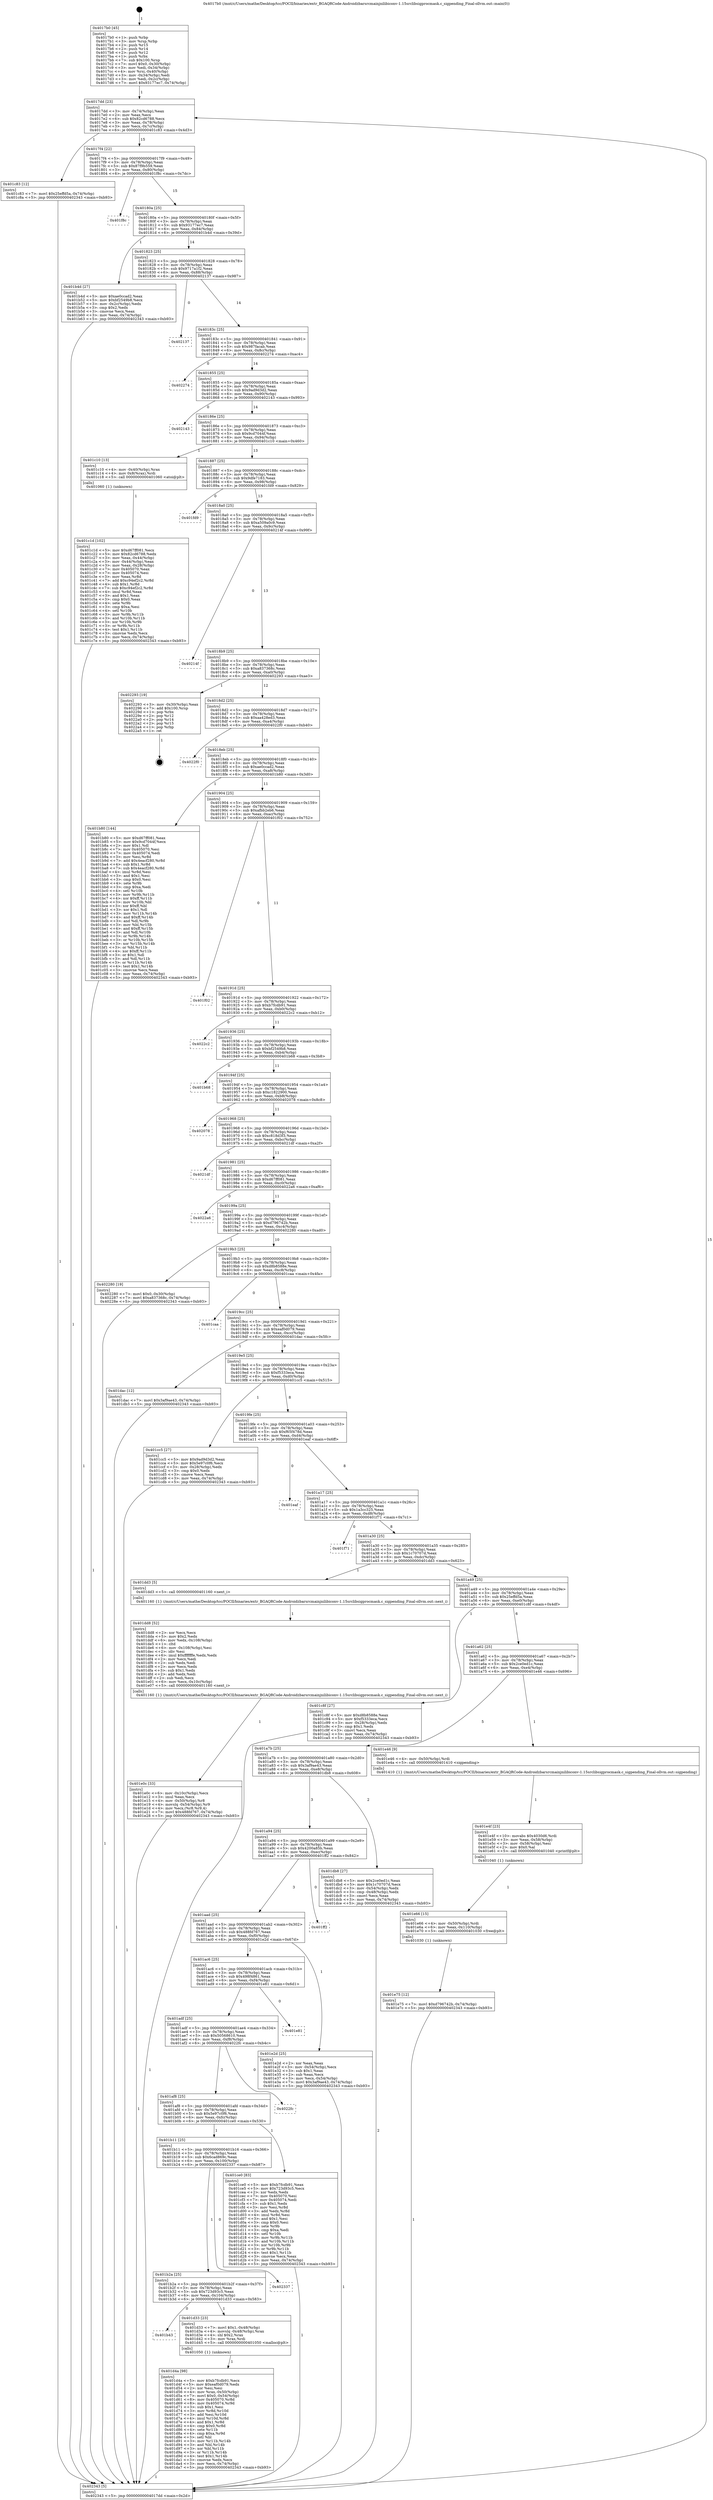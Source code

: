 digraph "0x4017b0" {
  label = "0x4017b0 (/mnt/c/Users/mathe/Desktop/tcc/POCII/binaries/extr_BGAQRCode-Androidzbarsrcmainjnilibiconv-1.15srclibsigprocmask.c_sigpending_Final-ollvm.out::main(0))"
  labelloc = "t"
  node[shape=record]

  Entry [label="",width=0.3,height=0.3,shape=circle,fillcolor=black,style=filled]
  "0x4017dd" [label="{
     0x4017dd [23]\l
     | [instrs]\l
     &nbsp;&nbsp;0x4017dd \<+3\>: mov -0x74(%rbp),%eax\l
     &nbsp;&nbsp;0x4017e0 \<+2\>: mov %eax,%ecx\l
     &nbsp;&nbsp;0x4017e2 \<+6\>: sub $0x82cd6788,%ecx\l
     &nbsp;&nbsp;0x4017e8 \<+3\>: mov %eax,-0x78(%rbp)\l
     &nbsp;&nbsp;0x4017eb \<+3\>: mov %ecx,-0x7c(%rbp)\l
     &nbsp;&nbsp;0x4017ee \<+6\>: je 0000000000401c83 \<main+0x4d3\>\l
  }"]
  "0x401c83" [label="{
     0x401c83 [12]\l
     | [instrs]\l
     &nbsp;&nbsp;0x401c83 \<+7\>: movl $0x25effd5a,-0x74(%rbp)\l
     &nbsp;&nbsp;0x401c8a \<+5\>: jmp 0000000000402343 \<main+0xb93\>\l
  }"]
  "0x4017f4" [label="{
     0x4017f4 [22]\l
     | [instrs]\l
     &nbsp;&nbsp;0x4017f4 \<+5\>: jmp 00000000004017f9 \<main+0x49\>\l
     &nbsp;&nbsp;0x4017f9 \<+3\>: mov -0x78(%rbp),%eax\l
     &nbsp;&nbsp;0x4017fc \<+5\>: sub $0x87f9b559,%eax\l
     &nbsp;&nbsp;0x401801 \<+3\>: mov %eax,-0x80(%rbp)\l
     &nbsp;&nbsp;0x401804 \<+6\>: je 0000000000401f8c \<main+0x7dc\>\l
  }"]
  Exit [label="",width=0.3,height=0.3,shape=circle,fillcolor=black,style=filled,peripheries=2]
  "0x401f8c" [label="{
     0x401f8c\l
  }", style=dashed]
  "0x40180a" [label="{
     0x40180a [25]\l
     | [instrs]\l
     &nbsp;&nbsp;0x40180a \<+5\>: jmp 000000000040180f \<main+0x5f\>\l
     &nbsp;&nbsp;0x40180f \<+3\>: mov -0x78(%rbp),%eax\l
     &nbsp;&nbsp;0x401812 \<+5\>: sub $0x93177ec7,%eax\l
     &nbsp;&nbsp;0x401817 \<+6\>: mov %eax,-0x84(%rbp)\l
     &nbsp;&nbsp;0x40181d \<+6\>: je 0000000000401b4d \<main+0x39d\>\l
  }"]
  "0x401e75" [label="{
     0x401e75 [12]\l
     | [instrs]\l
     &nbsp;&nbsp;0x401e75 \<+7\>: movl $0xd796742b,-0x74(%rbp)\l
     &nbsp;&nbsp;0x401e7c \<+5\>: jmp 0000000000402343 \<main+0xb93\>\l
  }"]
  "0x401b4d" [label="{
     0x401b4d [27]\l
     | [instrs]\l
     &nbsp;&nbsp;0x401b4d \<+5\>: mov $0xae0ccad2,%eax\l
     &nbsp;&nbsp;0x401b52 \<+5\>: mov $0xbf2549b8,%ecx\l
     &nbsp;&nbsp;0x401b57 \<+3\>: mov -0x2c(%rbp),%edx\l
     &nbsp;&nbsp;0x401b5a \<+3\>: cmp $0x2,%edx\l
     &nbsp;&nbsp;0x401b5d \<+3\>: cmovne %ecx,%eax\l
     &nbsp;&nbsp;0x401b60 \<+3\>: mov %eax,-0x74(%rbp)\l
     &nbsp;&nbsp;0x401b63 \<+5\>: jmp 0000000000402343 \<main+0xb93\>\l
  }"]
  "0x401823" [label="{
     0x401823 [25]\l
     | [instrs]\l
     &nbsp;&nbsp;0x401823 \<+5\>: jmp 0000000000401828 \<main+0x78\>\l
     &nbsp;&nbsp;0x401828 \<+3\>: mov -0x78(%rbp),%eax\l
     &nbsp;&nbsp;0x40182b \<+5\>: sub $0x9717a1f2,%eax\l
     &nbsp;&nbsp;0x401830 \<+6\>: mov %eax,-0x88(%rbp)\l
     &nbsp;&nbsp;0x401836 \<+6\>: je 0000000000402137 \<main+0x987\>\l
  }"]
  "0x402343" [label="{
     0x402343 [5]\l
     | [instrs]\l
     &nbsp;&nbsp;0x402343 \<+5\>: jmp 00000000004017dd \<main+0x2d\>\l
  }"]
  "0x4017b0" [label="{
     0x4017b0 [45]\l
     | [instrs]\l
     &nbsp;&nbsp;0x4017b0 \<+1\>: push %rbp\l
     &nbsp;&nbsp;0x4017b1 \<+3\>: mov %rsp,%rbp\l
     &nbsp;&nbsp;0x4017b4 \<+2\>: push %r15\l
     &nbsp;&nbsp;0x4017b6 \<+2\>: push %r14\l
     &nbsp;&nbsp;0x4017b8 \<+2\>: push %r12\l
     &nbsp;&nbsp;0x4017ba \<+1\>: push %rbx\l
     &nbsp;&nbsp;0x4017bb \<+7\>: sub $0x100,%rsp\l
     &nbsp;&nbsp;0x4017c2 \<+7\>: movl $0x0,-0x30(%rbp)\l
     &nbsp;&nbsp;0x4017c9 \<+3\>: mov %edi,-0x34(%rbp)\l
     &nbsp;&nbsp;0x4017cc \<+4\>: mov %rsi,-0x40(%rbp)\l
     &nbsp;&nbsp;0x4017d0 \<+3\>: mov -0x34(%rbp),%edi\l
     &nbsp;&nbsp;0x4017d3 \<+3\>: mov %edi,-0x2c(%rbp)\l
     &nbsp;&nbsp;0x4017d6 \<+7\>: movl $0x93177ec7,-0x74(%rbp)\l
  }"]
  "0x401e66" [label="{
     0x401e66 [15]\l
     | [instrs]\l
     &nbsp;&nbsp;0x401e66 \<+4\>: mov -0x50(%rbp),%rdi\l
     &nbsp;&nbsp;0x401e6a \<+6\>: mov %eax,-0x110(%rbp)\l
     &nbsp;&nbsp;0x401e70 \<+5\>: call 0000000000401030 \<free@plt\>\l
     | [calls]\l
     &nbsp;&nbsp;0x401030 \{1\} (unknown)\l
  }"]
  "0x402137" [label="{
     0x402137\l
  }", style=dashed]
  "0x40183c" [label="{
     0x40183c [25]\l
     | [instrs]\l
     &nbsp;&nbsp;0x40183c \<+5\>: jmp 0000000000401841 \<main+0x91\>\l
     &nbsp;&nbsp;0x401841 \<+3\>: mov -0x78(%rbp),%eax\l
     &nbsp;&nbsp;0x401844 \<+5\>: sub $0x987facab,%eax\l
     &nbsp;&nbsp;0x401849 \<+6\>: mov %eax,-0x8c(%rbp)\l
     &nbsp;&nbsp;0x40184f \<+6\>: je 0000000000402274 \<main+0xac4\>\l
  }"]
  "0x401e4f" [label="{
     0x401e4f [23]\l
     | [instrs]\l
     &nbsp;&nbsp;0x401e4f \<+10\>: movabs $0x4030d6,%rdi\l
     &nbsp;&nbsp;0x401e59 \<+3\>: mov %eax,-0x58(%rbp)\l
     &nbsp;&nbsp;0x401e5c \<+3\>: mov -0x58(%rbp),%esi\l
     &nbsp;&nbsp;0x401e5f \<+2\>: mov $0x0,%al\l
     &nbsp;&nbsp;0x401e61 \<+5\>: call 0000000000401040 \<printf@plt\>\l
     | [calls]\l
     &nbsp;&nbsp;0x401040 \{1\} (unknown)\l
  }"]
  "0x402274" [label="{
     0x402274\l
  }", style=dashed]
  "0x401855" [label="{
     0x401855 [25]\l
     | [instrs]\l
     &nbsp;&nbsp;0x401855 \<+5\>: jmp 000000000040185a \<main+0xaa\>\l
     &nbsp;&nbsp;0x40185a \<+3\>: mov -0x78(%rbp),%eax\l
     &nbsp;&nbsp;0x40185d \<+5\>: sub $0x9ad9d3d2,%eax\l
     &nbsp;&nbsp;0x401862 \<+6\>: mov %eax,-0x90(%rbp)\l
     &nbsp;&nbsp;0x401868 \<+6\>: je 0000000000402143 \<main+0x993\>\l
  }"]
  "0x401e0c" [label="{
     0x401e0c [33]\l
     | [instrs]\l
     &nbsp;&nbsp;0x401e0c \<+6\>: mov -0x10c(%rbp),%ecx\l
     &nbsp;&nbsp;0x401e12 \<+3\>: imul %eax,%ecx\l
     &nbsp;&nbsp;0x401e15 \<+4\>: mov -0x50(%rbp),%r8\l
     &nbsp;&nbsp;0x401e19 \<+4\>: movslq -0x54(%rbp),%r9\l
     &nbsp;&nbsp;0x401e1d \<+4\>: mov %ecx,(%r8,%r9,4)\l
     &nbsp;&nbsp;0x401e21 \<+7\>: movl $0x488fd767,-0x74(%rbp)\l
     &nbsp;&nbsp;0x401e28 \<+5\>: jmp 0000000000402343 \<main+0xb93\>\l
  }"]
  "0x402143" [label="{
     0x402143\l
  }", style=dashed]
  "0x40186e" [label="{
     0x40186e [25]\l
     | [instrs]\l
     &nbsp;&nbsp;0x40186e \<+5\>: jmp 0000000000401873 \<main+0xc3\>\l
     &nbsp;&nbsp;0x401873 \<+3\>: mov -0x78(%rbp),%eax\l
     &nbsp;&nbsp;0x401876 \<+5\>: sub $0x9cd7044f,%eax\l
     &nbsp;&nbsp;0x40187b \<+6\>: mov %eax,-0x94(%rbp)\l
     &nbsp;&nbsp;0x401881 \<+6\>: je 0000000000401c10 \<main+0x460\>\l
  }"]
  "0x401dd8" [label="{
     0x401dd8 [52]\l
     | [instrs]\l
     &nbsp;&nbsp;0x401dd8 \<+2\>: xor %ecx,%ecx\l
     &nbsp;&nbsp;0x401dda \<+5\>: mov $0x2,%edx\l
     &nbsp;&nbsp;0x401ddf \<+6\>: mov %edx,-0x108(%rbp)\l
     &nbsp;&nbsp;0x401de5 \<+1\>: cltd\l
     &nbsp;&nbsp;0x401de6 \<+6\>: mov -0x108(%rbp),%esi\l
     &nbsp;&nbsp;0x401dec \<+2\>: idiv %esi\l
     &nbsp;&nbsp;0x401dee \<+6\>: imul $0xfffffffe,%edx,%edx\l
     &nbsp;&nbsp;0x401df4 \<+2\>: mov %ecx,%edi\l
     &nbsp;&nbsp;0x401df6 \<+2\>: sub %edx,%edi\l
     &nbsp;&nbsp;0x401df8 \<+2\>: mov %ecx,%edx\l
     &nbsp;&nbsp;0x401dfa \<+3\>: sub $0x1,%edx\l
     &nbsp;&nbsp;0x401dfd \<+2\>: add %edx,%edi\l
     &nbsp;&nbsp;0x401dff \<+2\>: sub %edi,%ecx\l
     &nbsp;&nbsp;0x401e01 \<+6\>: mov %ecx,-0x10c(%rbp)\l
     &nbsp;&nbsp;0x401e07 \<+5\>: call 0000000000401160 \<next_i\>\l
     | [calls]\l
     &nbsp;&nbsp;0x401160 \{1\} (/mnt/c/Users/mathe/Desktop/tcc/POCII/binaries/extr_BGAQRCode-Androidzbarsrcmainjnilibiconv-1.15srclibsigprocmask.c_sigpending_Final-ollvm.out::next_i)\l
  }"]
  "0x401c10" [label="{
     0x401c10 [13]\l
     | [instrs]\l
     &nbsp;&nbsp;0x401c10 \<+4\>: mov -0x40(%rbp),%rax\l
     &nbsp;&nbsp;0x401c14 \<+4\>: mov 0x8(%rax),%rdi\l
     &nbsp;&nbsp;0x401c18 \<+5\>: call 0000000000401060 \<atoi@plt\>\l
     | [calls]\l
     &nbsp;&nbsp;0x401060 \{1\} (unknown)\l
  }"]
  "0x401887" [label="{
     0x401887 [25]\l
     | [instrs]\l
     &nbsp;&nbsp;0x401887 \<+5\>: jmp 000000000040188c \<main+0xdc\>\l
     &nbsp;&nbsp;0x40188c \<+3\>: mov -0x78(%rbp),%eax\l
     &nbsp;&nbsp;0x40188f \<+5\>: sub $0x9dfe7183,%eax\l
     &nbsp;&nbsp;0x401894 \<+6\>: mov %eax,-0x98(%rbp)\l
     &nbsp;&nbsp;0x40189a \<+6\>: je 0000000000401fd9 \<main+0x829\>\l
  }"]
  "0x401d4a" [label="{
     0x401d4a [98]\l
     | [instrs]\l
     &nbsp;&nbsp;0x401d4a \<+5\>: mov $0xb7fcdb91,%ecx\l
     &nbsp;&nbsp;0x401d4f \<+5\>: mov $0xeaf0d079,%edx\l
     &nbsp;&nbsp;0x401d54 \<+2\>: xor %esi,%esi\l
     &nbsp;&nbsp;0x401d56 \<+4\>: mov %rax,-0x50(%rbp)\l
     &nbsp;&nbsp;0x401d5a \<+7\>: movl $0x0,-0x54(%rbp)\l
     &nbsp;&nbsp;0x401d61 \<+8\>: mov 0x405070,%r8d\l
     &nbsp;&nbsp;0x401d69 \<+8\>: mov 0x405074,%r9d\l
     &nbsp;&nbsp;0x401d71 \<+3\>: sub $0x1,%esi\l
     &nbsp;&nbsp;0x401d74 \<+3\>: mov %r8d,%r10d\l
     &nbsp;&nbsp;0x401d77 \<+3\>: add %esi,%r10d\l
     &nbsp;&nbsp;0x401d7a \<+4\>: imul %r10d,%r8d\l
     &nbsp;&nbsp;0x401d7e \<+4\>: and $0x1,%r8d\l
     &nbsp;&nbsp;0x401d82 \<+4\>: cmp $0x0,%r8d\l
     &nbsp;&nbsp;0x401d86 \<+4\>: sete %r11b\l
     &nbsp;&nbsp;0x401d8a \<+4\>: cmp $0xa,%r9d\l
     &nbsp;&nbsp;0x401d8e \<+3\>: setl %bl\l
     &nbsp;&nbsp;0x401d91 \<+3\>: mov %r11b,%r14b\l
     &nbsp;&nbsp;0x401d94 \<+3\>: and %bl,%r14b\l
     &nbsp;&nbsp;0x401d97 \<+3\>: xor %bl,%r11b\l
     &nbsp;&nbsp;0x401d9a \<+3\>: or %r11b,%r14b\l
     &nbsp;&nbsp;0x401d9d \<+4\>: test $0x1,%r14b\l
     &nbsp;&nbsp;0x401da1 \<+3\>: cmovne %edx,%ecx\l
     &nbsp;&nbsp;0x401da4 \<+3\>: mov %ecx,-0x74(%rbp)\l
     &nbsp;&nbsp;0x401da7 \<+5\>: jmp 0000000000402343 \<main+0xb93\>\l
  }"]
  "0x401fd9" [label="{
     0x401fd9\l
  }", style=dashed]
  "0x4018a0" [label="{
     0x4018a0 [25]\l
     | [instrs]\l
     &nbsp;&nbsp;0x4018a0 \<+5\>: jmp 00000000004018a5 \<main+0xf5\>\l
     &nbsp;&nbsp;0x4018a5 \<+3\>: mov -0x78(%rbp),%eax\l
     &nbsp;&nbsp;0x4018a8 \<+5\>: sub $0xa509a0c9,%eax\l
     &nbsp;&nbsp;0x4018ad \<+6\>: mov %eax,-0x9c(%rbp)\l
     &nbsp;&nbsp;0x4018b3 \<+6\>: je 000000000040214f \<main+0x99f\>\l
  }"]
  "0x401b43" [label="{
     0x401b43\l
  }", style=dashed]
  "0x40214f" [label="{
     0x40214f\l
  }", style=dashed]
  "0x4018b9" [label="{
     0x4018b9 [25]\l
     | [instrs]\l
     &nbsp;&nbsp;0x4018b9 \<+5\>: jmp 00000000004018be \<main+0x10e\>\l
     &nbsp;&nbsp;0x4018be \<+3\>: mov -0x78(%rbp),%eax\l
     &nbsp;&nbsp;0x4018c1 \<+5\>: sub $0xa837368c,%eax\l
     &nbsp;&nbsp;0x4018c6 \<+6\>: mov %eax,-0xa0(%rbp)\l
     &nbsp;&nbsp;0x4018cc \<+6\>: je 0000000000402293 \<main+0xae3\>\l
  }"]
  "0x401d33" [label="{
     0x401d33 [23]\l
     | [instrs]\l
     &nbsp;&nbsp;0x401d33 \<+7\>: movl $0x1,-0x48(%rbp)\l
     &nbsp;&nbsp;0x401d3a \<+4\>: movslq -0x48(%rbp),%rax\l
     &nbsp;&nbsp;0x401d3e \<+4\>: shl $0x2,%rax\l
     &nbsp;&nbsp;0x401d42 \<+3\>: mov %rax,%rdi\l
     &nbsp;&nbsp;0x401d45 \<+5\>: call 0000000000401050 \<malloc@plt\>\l
     | [calls]\l
     &nbsp;&nbsp;0x401050 \{1\} (unknown)\l
  }"]
  "0x402293" [label="{
     0x402293 [19]\l
     | [instrs]\l
     &nbsp;&nbsp;0x402293 \<+3\>: mov -0x30(%rbp),%eax\l
     &nbsp;&nbsp;0x402296 \<+7\>: add $0x100,%rsp\l
     &nbsp;&nbsp;0x40229d \<+1\>: pop %rbx\l
     &nbsp;&nbsp;0x40229e \<+2\>: pop %r12\l
     &nbsp;&nbsp;0x4022a0 \<+2\>: pop %r14\l
     &nbsp;&nbsp;0x4022a2 \<+2\>: pop %r15\l
     &nbsp;&nbsp;0x4022a4 \<+1\>: pop %rbp\l
     &nbsp;&nbsp;0x4022a5 \<+1\>: ret\l
  }"]
  "0x4018d2" [label="{
     0x4018d2 [25]\l
     | [instrs]\l
     &nbsp;&nbsp;0x4018d2 \<+5\>: jmp 00000000004018d7 \<main+0x127\>\l
     &nbsp;&nbsp;0x4018d7 \<+3\>: mov -0x78(%rbp),%eax\l
     &nbsp;&nbsp;0x4018da \<+5\>: sub $0xaa428ed3,%eax\l
     &nbsp;&nbsp;0x4018df \<+6\>: mov %eax,-0xa4(%rbp)\l
     &nbsp;&nbsp;0x4018e5 \<+6\>: je 00000000004022f0 \<main+0xb40\>\l
  }"]
  "0x401b2a" [label="{
     0x401b2a [25]\l
     | [instrs]\l
     &nbsp;&nbsp;0x401b2a \<+5\>: jmp 0000000000401b2f \<main+0x37f\>\l
     &nbsp;&nbsp;0x401b2f \<+3\>: mov -0x78(%rbp),%eax\l
     &nbsp;&nbsp;0x401b32 \<+5\>: sub $0x723d93c5,%eax\l
     &nbsp;&nbsp;0x401b37 \<+6\>: mov %eax,-0x104(%rbp)\l
     &nbsp;&nbsp;0x401b3d \<+6\>: je 0000000000401d33 \<main+0x583\>\l
  }"]
  "0x4022f0" [label="{
     0x4022f0\l
  }", style=dashed]
  "0x4018eb" [label="{
     0x4018eb [25]\l
     | [instrs]\l
     &nbsp;&nbsp;0x4018eb \<+5\>: jmp 00000000004018f0 \<main+0x140\>\l
     &nbsp;&nbsp;0x4018f0 \<+3\>: mov -0x78(%rbp),%eax\l
     &nbsp;&nbsp;0x4018f3 \<+5\>: sub $0xae0ccad2,%eax\l
     &nbsp;&nbsp;0x4018f8 \<+6\>: mov %eax,-0xa8(%rbp)\l
     &nbsp;&nbsp;0x4018fe \<+6\>: je 0000000000401b80 \<main+0x3d0\>\l
  }"]
  "0x402337" [label="{
     0x402337\l
  }", style=dashed]
  "0x401b80" [label="{
     0x401b80 [144]\l
     | [instrs]\l
     &nbsp;&nbsp;0x401b80 \<+5\>: mov $0xd67ff081,%eax\l
     &nbsp;&nbsp;0x401b85 \<+5\>: mov $0x9cd7044f,%ecx\l
     &nbsp;&nbsp;0x401b8a \<+2\>: mov $0x1,%dl\l
     &nbsp;&nbsp;0x401b8c \<+7\>: mov 0x405070,%esi\l
     &nbsp;&nbsp;0x401b93 \<+7\>: mov 0x405074,%edi\l
     &nbsp;&nbsp;0x401b9a \<+3\>: mov %esi,%r8d\l
     &nbsp;&nbsp;0x401b9d \<+7\>: add $0x4eacf280,%r8d\l
     &nbsp;&nbsp;0x401ba4 \<+4\>: sub $0x1,%r8d\l
     &nbsp;&nbsp;0x401ba8 \<+7\>: sub $0x4eacf280,%r8d\l
     &nbsp;&nbsp;0x401baf \<+4\>: imul %r8d,%esi\l
     &nbsp;&nbsp;0x401bb3 \<+3\>: and $0x1,%esi\l
     &nbsp;&nbsp;0x401bb6 \<+3\>: cmp $0x0,%esi\l
     &nbsp;&nbsp;0x401bb9 \<+4\>: sete %r9b\l
     &nbsp;&nbsp;0x401bbd \<+3\>: cmp $0xa,%edi\l
     &nbsp;&nbsp;0x401bc0 \<+4\>: setl %r10b\l
     &nbsp;&nbsp;0x401bc4 \<+3\>: mov %r9b,%r11b\l
     &nbsp;&nbsp;0x401bc7 \<+4\>: xor $0xff,%r11b\l
     &nbsp;&nbsp;0x401bcb \<+3\>: mov %r10b,%bl\l
     &nbsp;&nbsp;0x401bce \<+3\>: xor $0xff,%bl\l
     &nbsp;&nbsp;0x401bd1 \<+3\>: xor $0x1,%dl\l
     &nbsp;&nbsp;0x401bd4 \<+3\>: mov %r11b,%r14b\l
     &nbsp;&nbsp;0x401bd7 \<+4\>: and $0xff,%r14b\l
     &nbsp;&nbsp;0x401bdb \<+3\>: and %dl,%r9b\l
     &nbsp;&nbsp;0x401bde \<+3\>: mov %bl,%r15b\l
     &nbsp;&nbsp;0x401be1 \<+4\>: and $0xff,%r15b\l
     &nbsp;&nbsp;0x401be5 \<+3\>: and %dl,%r10b\l
     &nbsp;&nbsp;0x401be8 \<+3\>: or %r9b,%r14b\l
     &nbsp;&nbsp;0x401beb \<+3\>: or %r10b,%r15b\l
     &nbsp;&nbsp;0x401bee \<+3\>: xor %r15b,%r14b\l
     &nbsp;&nbsp;0x401bf1 \<+3\>: or %bl,%r11b\l
     &nbsp;&nbsp;0x401bf4 \<+4\>: xor $0xff,%r11b\l
     &nbsp;&nbsp;0x401bf8 \<+3\>: or $0x1,%dl\l
     &nbsp;&nbsp;0x401bfb \<+3\>: and %dl,%r11b\l
     &nbsp;&nbsp;0x401bfe \<+3\>: or %r11b,%r14b\l
     &nbsp;&nbsp;0x401c01 \<+4\>: test $0x1,%r14b\l
     &nbsp;&nbsp;0x401c05 \<+3\>: cmovne %ecx,%eax\l
     &nbsp;&nbsp;0x401c08 \<+3\>: mov %eax,-0x74(%rbp)\l
     &nbsp;&nbsp;0x401c0b \<+5\>: jmp 0000000000402343 \<main+0xb93\>\l
  }"]
  "0x401904" [label="{
     0x401904 [25]\l
     | [instrs]\l
     &nbsp;&nbsp;0x401904 \<+5\>: jmp 0000000000401909 \<main+0x159\>\l
     &nbsp;&nbsp;0x401909 \<+3\>: mov -0x78(%rbp),%eax\l
     &nbsp;&nbsp;0x40190c \<+5\>: sub $0xafbb2eb6,%eax\l
     &nbsp;&nbsp;0x401911 \<+6\>: mov %eax,-0xac(%rbp)\l
     &nbsp;&nbsp;0x401917 \<+6\>: je 0000000000401f02 \<main+0x752\>\l
  }"]
  "0x401c1d" [label="{
     0x401c1d [102]\l
     | [instrs]\l
     &nbsp;&nbsp;0x401c1d \<+5\>: mov $0xd67ff081,%ecx\l
     &nbsp;&nbsp;0x401c22 \<+5\>: mov $0x82cd6788,%edx\l
     &nbsp;&nbsp;0x401c27 \<+3\>: mov %eax,-0x44(%rbp)\l
     &nbsp;&nbsp;0x401c2a \<+3\>: mov -0x44(%rbp),%eax\l
     &nbsp;&nbsp;0x401c2d \<+3\>: mov %eax,-0x28(%rbp)\l
     &nbsp;&nbsp;0x401c30 \<+7\>: mov 0x405070,%eax\l
     &nbsp;&nbsp;0x401c37 \<+7\>: mov 0x405074,%esi\l
     &nbsp;&nbsp;0x401c3e \<+3\>: mov %eax,%r8d\l
     &nbsp;&nbsp;0x401c41 \<+7\>: add $0xc94ef2c2,%r8d\l
     &nbsp;&nbsp;0x401c48 \<+4\>: sub $0x1,%r8d\l
     &nbsp;&nbsp;0x401c4c \<+7\>: sub $0xc94ef2c2,%r8d\l
     &nbsp;&nbsp;0x401c53 \<+4\>: imul %r8d,%eax\l
     &nbsp;&nbsp;0x401c57 \<+3\>: and $0x1,%eax\l
     &nbsp;&nbsp;0x401c5a \<+3\>: cmp $0x0,%eax\l
     &nbsp;&nbsp;0x401c5d \<+4\>: sete %r9b\l
     &nbsp;&nbsp;0x401c61 \<+3\>: cmp $0xa,%esi\l
     &nbsp;&nbsp;0x401c64 \<+4\>: setl %r10b\l
     &nbsp;&nbsp;0x401c68 \<+3\>: mov %r9b,%r11b\l
     &nbsp;&nbsp;0x401c6b \<+3\>: and %r10b,%r11b\l
     &nbsp;&nbsp;0x401c6e \<+3\>: xor %r10b,%r9b\l
     &nbsp;&nbsp;0x401c71 \<+3\>: or %r9b,%r11b\l
     &nbsp;&nbsp;0x401c74 \<+4\>: test $0x1,%r11b\l
     &nbsp;&nbsp;0x401c78 \<+3\>: cmovne %edx,%ecx\l
     &nbsp;&nbsp;0x401c7b \<+3\>: mov %ecx,-0x74(%rbp)\l
     &nbsp;&nbsp;0x401c7e \<+5\>: jmp 0000000000402343 \<main+0xb93\>\l
  }"]
  "0x401b11" [label="{
     0x401b11 [25]\l
     | [instrs]\l
     &nbsp;&nbsp;0x401b11 \<+5\>: jmp 0000000000401b16 \<main+0x366\>\l
     &nbsp;&nbsp;0x401b16 \<+3\>: mov -0x78(%rbp),%eax\l
     &nbsp;&nbsp;0x401b19 \<+5\>: sub $0x6cad869c,%eax\l
     &nbsp;&nbsp;0x401b1e \<+6\>: mov %eax,-0x100(%rbp)\l
     &nbsp;&nbsp;0x401b24 \<+6\>: je 0000000000402337 \<main+0xb87\>\l
  }"]
  "0x401f02" [label="{
     0x401f02\l
  }", style=dashed]
  "0x40191d" [label="{
     0x40191d [25]\l
     | [instrs]\l
     &nbsp;&nbsp;0x40191d \<+5\>: jmp 0000000000401922 \<main+0x172\>\l
     &nbsp;&nbsp;0x401922 \<+3\>: mov -0x78(%rbp),%eax\l
     &nbsp;&nbsp;0x401925 \<+5\>: sub $0xb7fcdb91,%eax\l
     &nbsp;&nbsp;0x40192a \<+6\>: mov %eax,-0xb0(%rbp)\l
     &nbsp;&nbsp;0x401930 \<+6\>: je 00000000004022c2 \<main+0xb12\>\l
  }"]
  "0x401ce0" [label="{
     0x401ce0 [83]\l
     | [instrs]\l
     &nbsp;&nbsp;0x401ce0 \<+5\>: mov $0xb7fcdb91,%eax\l
     &nbsp;&nbsp;0x401ce5 \<+5\>: mov $0x723d93c5,%ecx\l
     &nbsp;&nbsp;0x401cea \<+2\>: xor %edx,%edx\l
     &nbsp;&nbsp;0x401cec \<+7\>: mov 0x405070,%esi\l
     &nbsp;&nbsp;0x401cf3 \<+7\>: mov 0x405074,%edi\l
     &nbsp;&nbsp;0x401cfa \<+3\>: sub $0x1,%edx\l
     &nbsp;&nbsp;0x401cfd \<+3\>: mov %esi,%r8d\l
     &nbsp;&nbsp;0x401d00 \<+3\>: add %edx,%r8d\l
     &nbsp;&nbsp;0x401d03 \<+4\>: imul %r8d,%esi\l
     &nbsp;&nbsp;0x401d07 \<+3\>: and $0x1,%esi\l
     &nbsp;&nbsp;0x401d0a \<+3\>: cmp $0x0,%esi\l
     &nbsp;&nbsp;0x401d0d \<+4\>: sete %r9b\l
     &nbsp;&nbsp;0x401d11 \<+3\>: cmp $0xa,%edi\l
     &nbsp;&nbsp;0x401d14 \<+4\>: setl %r10b\l
     &nbsp;&nbsp;0x401d18 \<+3\>: mov %r9b,%r11b\l
     &nbsp;&nbsp;0x401d1b \<+3\>: and %r10b,%r11b\l
     &nbsp;&nbsp;0x401d1e \<+3\>: xor %r10b,%r9b\l
     &nbsp;&nbsp;0x401d21 \<+3\>: or %r9b,%r11b\l
     &nbsp;&nbsp;0x401d24 \<+4\>: test $0x1,%r11b\l
     &nbsp;&nbsp;0x401d28 \<+3\>: cmovne %ecx,%eax\l
     &nbsp;&nbsp;0x401d2b \<+3\>: mov %eax,-0x74(%rbp)\l
     &nbsp;&nbsp;0x401d2e \<+5\>: jmp 0000000000402343 \<main+0xb93\>\l
  }"]
  "0x4022c2" [label="{
     0x4022c2\l
  }", style=dashed]
  "0x401936" [label="{
     0x401936 [25]\l
     | [instrs]\l
     &nbsp;&nbsp;0x401936 \<+5\>: jmp 000000000040193b \<main+0x18b\>\l
     &nbsp;&nbsp;0x40193b \<+3\>: mov -0x78(%rbp),%eax\l
     &nbsp;&nbsp;0x40193e \<+5\>: sub $0xbf2549b8,%eax\l
     &nbsp;&nbsp;0x401943 \<+6\>: mov %eax,-0xb4(%rbp)\l
     &nbsp;&nbsp;0x401949 \<+6\>: je 0000000000401b68 \<main+0x3b8\>\l
  }"]
  "0x401af8" [label="{
     0x401af8 [25]\l
     | [instrs]\l
     &nbsp;&nbsp;0x401af8 \<+5\>: jmp 0000000000401afd \<main+0x34d\>\l
     &nbsp;&nbsp;0x401afd \<+3\>: mov -0x78(%rbp),%eax\l
     &nbsp;&nbsp;0x401b00 \<+5\>: sub $0x5e97c0f6,%eax\l
     &nbsp;&nbsp;0x401b05 \<+6\>: mov %eax,-0xfc(%rbp)\l
     &nbsp;&nbsp;0x401b0b \<+6\>: je 0000000000401ce0 \<main+0x530\>\l
  }"]
  "0x401b68" [label="{
     0x401b68\l
  }", style=dashed]
  "0x40194f" [label="{
     0x40194f [25]\l
     | [instrs]\l
     &nbsp;&nbsp;0x40194f \<+5\>: jmp 0000000000401954 \<main+0x1a4\>\l
     &nbsp;&nbsp;0x401954 \<+3\>: mov -0x78(%rbp),%eax\l
     &nbsp;&nbsp;0x401957 \<+5\>: sub $0xc1822900,%eax\l
     &nbsp;&nbsp;0x40195c \<+6\>: mov %eax,-0xb8(%rbp)\l
     &nbsp;&nbsp;0x401962 \<+6\>: je 0000000000402078 \<main+0x8c8\>\l
  }"]
  "0x4022fc" [label="{
     0x4022fc\l
  }", style=dashed]
  "0x402078" [label="{
     0x402078\l
  }", style=dashed]
  "0x401968" [label="{
     0x401968 [25]\l
     | [instrs]\l
     &nbsp;&nbsp;0x401968 \<+5\>: jmp 000000000040196d \<main+0x1bd\>\l
     &nbsp;&nbsp;0x40196d \<+3\>: mov -0x78(%rbp),%eax\l
     &nbsp;&nbsp;0x401970 \<+5\>: sub $0xc818d3f3,%eax\l
     &nbsp;&nbsp;0x401975 \<+6\>: mov %eax,-0xbc(%rbp)\l
     &nbsp;&nbsp;0x40197b \<+6\>: je 00000000004021df \<main+0xa2f\>\l
  }"]
  "0x401adf" [label="{
     0x401adf [25]\l
     | [instrs]\l
     &nbsp;&nbsp;0x401adf \<+5\>: jmp 0000000000401ae4 \<main+0x334\>\l
     &nbsp;&nbsp;0x401ae4 \<+3\>: mov -0x78(%rbp),%eax\l
     &nbsp;&nbsp;0x401ae7 \<+5\>: sub $0x50568610,%eax\l
     &nbsp;&nbsp;0x401aec \<+6\>: mov %eax,-0xf8(%rbp)\l
     &nbsp;&nbsp;0x401af2 \<+6\>: je 00000000004022fc \<main+0xb4c\>\l
  }"]
  "0x4021df" [label="{
     0x4021df\l
  }", style=dashed]
  "0x401981" [label="{
     0x401981 [25]\l
     | [instrs]\l
     &nbsp;&nbsp;0x401981 \<+5\>: jmp 0000000000401986 \<main+0x1d6\>\l
     &nbsp;&nbsp;0x401986 \<+3\>: mov -0x78(%rbp),%eax\l
     &nbsp;&nbsp;0x401989 \<+5\>: sub $0xd67ff081,%eax\l
     &nbsp;&nbsp;0x40198e \<+6\>: mov %eax,-0xc0(%rbp)\l
     &nbsp;&nbsp;0x401994 \<+6\>: je 00000000004022a6 \<main+0xaf6\>\l
  }"]
  "0x401e81" [label="{
     0x401e81\l
  }", style=dashed]
  "0x4022a6" [label="{
     0x4022a6\l
  }", style=dashed]
  "0x40199a" [label="{
     0x40199a [25]\l
     | [instrs]\l
     &nbsp;&nbsp;0x40199a \<+5\>: jmp 000000000040199f \<main+0x1ef\>\l
     &nbsp;&nbsp;0x40199f \<+3\>: mov -0x78(%rbp),%eax\l
     &nbsp;&nbsp;0x4019a2 \<+5\>: sub $0xd796742b,%eax\l
     &nbsp;&nbsp;0x4019a7 \<+6\>: mov %eax,-0xc4(%rbp)\l
     &nbsp;&nbsp;0x4019ad \<+6\>: je 0000000000402280 \<main+0xad0\>\l
  }"]
  "0x401ac6" [label="{
     0x401ac6 [25]\l
     | [instrs]\l
     &nbsp;&nbsp;0x401ac6 \<+5\>: jmp 0000000000401acb \<main+0x31b\>\l
     &nbsp;&nbsp;0x401acb \<+3\>: mov -0x78(%rbp),%eax\l
     &nbsp;&nbsp;0x401ace \<+5\>: sub $0x498f4861,%eax\l
     &nbsp;&nbsp;0x401ad3 \<+6\>: mov %eax,-0xf4(%rbp)\l
     &nbsp;&nbsp;0x401ad9 \<+6\>: je 0000000000401e81 \<main+0x6d1\>\l
  }"]
  "0x402280" [label="{
     0x402280 [19]\l
     | [instrs]\l
     &nbsp;&nbsp;0x402280 \<+7\>: movl $0x0,-0x30(%rbp)\l
     &nbsp;&nbsp;0x402287 \<+7\>: movl $0xa837368c,-0x74(%rbp)\l
     &nbsp;&nbsp;0x40228e \<+5\>: jmp 0000000000402343 \<main+0xb93\>\l
  }"]
  "0x4019b3" [label="{
     0x4019b3 [25]\l
     | [instrs]\l
     &nbsp;&nbsp;0x4019b3 \<+5\>: jmp 00000000004019b8 \<main+0x208\>\l
     &nbsp;&nbsp;0x4019b8 \<+3\>: mov -0x78(%rbp),%eax\l
     &nbsp;&nbsp;0x4019bb \<+5\>: sub $0xd8b8588e,%eax\l
     &nbsp;&nbsp;0x4019c0 \<+6\>: mov %eax,-0xc8(%rbp)\l
     &nbsp;&nbsp;0x4019c6 \<+6\>: je 0000000000401caa \<main+0x4fa\>\l
  }"]
  "0x401e2d" [label="{
     0x401e2d [25]\l
     | [instrs]\l
     &nbsp;&nbsp;0x401e2d \<+2\>: xor %eax,%eax\l
     &nbsp;&nbsp;0x401e2f \<+3\>: mov -0x54(%rbp),%ecx\l
     &nbsp;&nbsp;0x401e32 \<+3\>: sub $0x1,%eax\l
     &nbsp;&nbsp;0x401e35 \<+2\>: sub %eax,%ecx\l
     &nbsp;&nbsp;0x401e37 \<+3\>: mov %ecx,-0x54(%rbp)\l
     &nbsp;&nbsp;0x401e3a \<+7\>: movl $0x3af9ae43,-0x74(%rbp)\l
     &nbsp;&nbsp;0x401e41 \<+5\>: jmp 0000000000402343 \<main+0xb93\>\l
  }"]
  "0x401caa" [label="{
     0x401caa\l
  }", style=dashed]
  "0x4019cc" [label="{
     0x4019cc [25]\l
     | [instrs]\l
     &nbsp;&nbsp;0x4019cc \<+5\>: jmp 00000000004019d1 \<main+0x221\>\l
     &nbsp;&nbsp;0x4019d1 \<+3\>: mov -0x78(%rbp),%eax\l
     &nbsp;&nbsp;0x4019d4 \<+5\>: sub $0xeaf0d079,%eax\l
     &nbsp;&nbsp;0x4019d9 \<+6\>: mov %eax,-0xcc(%rbp)\l
     &nbsp;&nbsp;0x4019df \<+6\>: je 0000000000401dac \<main+0x5fc\>\l
  }"]
  "0x401aad" [label="{
     0x401aad [25]\l
     | [instrs]\l
     &nbsp;&nbsp;0x401aad \<+5\>: jmp 0000000000401ab2 \<main+0x302\>\l
     &nbsp;&nbsp;0x401ab2 \<+3\>: mov -0x78(%rbp),%eax\l
     &nbsp;&nbsp;0x401ab5 \<+5\>: sub $0x488fd767,%eax\l
     &nbsp;&nbsp;0x401aba \<+6\>: mov %eax,-0xf0(%rbp)\l
     &nbsp;&nbsp;0x401ac0 \<+6\>: je 0000000000401e2d \<main+0x67d\>\l
  }"]
  "0x401dac" [label="{
     0x401dac [12]\l
     | [instrs]\l
     &nbsp;&nbsp;0x401dac \<+7\>: movl $0x3af9ae43,-0x74(%rbp)\l
     &nbsp;&nbsp;0x401db3 \<+5\>: jmp 0000000000402343 \<main+0xb93\>\l
  }"]
  "0x4019e5" [label="{
     0x4019e5 [25]\l
     | [instrs]\l
     &nbsp;&nbsp;0x4019e5 \<+5\>: jmp 00000000004019ea \<main+0x23a\>\l
     &nbsp;&nbsp;0x4019ea \<+3\>: mov -0x78(%rbp),%eax\l
     &nbsp;&nbsp;0x4019ed \<+5\>: sub $0xf5333eca,%eax\l
     &nbsp;&nbsp;0x4019f2 \<+6\>: mov %eax,-0xd0(%rbp)\l
     &nbsp;&nbsp;0x4019f8 \<+6\>: je 0000000000401cc5 \<main+0x515\>\l
  }"]
  "0x401ff2" [label="{
     0x401ff2\l
  }", style=dashed]
  "0x401cc5" [label="{
     0x401cc5 [27]\l
     | [instrs]\l
     &nbsp;&nbsp;0x401cc5 \<+5\>: mov $0x9ad9d3d2,%eax\l
     &nbsp;&nbsp;0x401cca \<+5\>: mov $0x5e97c0f6,%ecx\l
     &nbsp;&nbsp;0x401ccf \<+3\>: mov -0x28(%rbp),%edx\l
     &nbsp;&nbsp;0x401cd2 \<+3\>: cmp $0x0,%edx\l
     &nbsp;&nbsp;0x401cd5 \<+3\>: cmove %ecx,%eax\l
     &nbsp;&nbsp;0x401cd8 \<+3\>: mov %eax,-0x74(%rbp)\l
     &nbsp;&nbsp;0x401cdb \<+5\>: jmp 0000000000402343 \<main+0xb93\>\l
  }"]
  "0x4019fe" [label="{
     0x4019fe [25]\l
     | [instrs]\l
     &nbsp;&nbsp;0x4019fe \<+5\>: jmp 0000000000401a03 \<main+0x253\>\l
     &nbsp;&nbsp;0x401a03 \<+3\>: mov -0x78(%rbp),%eax\l
     &nbsp;&nbsp;0x401a06 \<+5\>: sub $0xf65f478d,%eax\l
     &nbsp;&nbsp;0x401a0b \<+6\>: mov %eax,-0xd4(%rbp)\l
     &nbsp;&nbsp;0x401a11 \<+6\>: je 0000000000401eaf \<main+0x6ff\>\l
  }"]
  "0x401a94" [label="{
     0x401a94 [25]\l
     | [instrs]\l
     &nbsp;&nbsp;0x401a94 \<+5\>: jmp 0000000000401a99 \<main+0x2e9\>\l
     &nbsp;&nbsp;0x401a99 \<+3\>: mov -0x78(%rbp),%eax\l
     &nbsp;&nbsp;0x401a9c \<+5\>: sub $0x4200a85b,%eax\l
     &nbsp;&nbsp;0x401aa1 \<+6\>: mov %eax,-0xec(%rbp)\l
     &nbsp;&nbsp;0x401aa7 \<+6\>: je 0000000000401ff2 \<main+0x842\>\l
  }"]
  "0x401eaf" [label="{
     0x401eaf\l
  }", style=dashed]
  "0x401a17" [label="{
     0x401a17 [25]\l
     | [instrs]\l
     &nbsp;&nbsp;0x401a17 \<+5\>: jmp 0000000000401a1c \<main+0x26c\>\l
     &nbsp;&nbsp;0x401a1c \<+3\>: mov -0x78(%rbp),%eax\l
     &nbsp;&nbsp;0x401a1f \<+5\>: sub $0x1a3cc325,%eax\l
     &nbsp;&nbsp;0x401a24 \<+6\>: mov %eax,-0xd8(%rbp)\l
     &nbsp;&nbsp;0x401a2a \<+6\>: je 0000000000401f71 \<main+0x7c1\>\l
  }"]
  "0x401db8" [label="{
     0x401db8 [27]\l
     | [instrs]\l
     &nbsp;&nbsp;0x401db8 \<+5\>: mov $0x2ce0ed1c,%eax\l
     &nbsp;&nbsp;0x401dbd \<+5\>: mov $0x1c70707d,%ecx\l
     &nbsp;&nbsp;0x401dc2 \<+3\>: mov -0x54(%rbp),%edx\l
     &nbsp;&nbsp;0x401dc5 \<+3\>: cmp -0x48(%rbp),%edx\l
     &nbsp;&nbsp;0x401dc8 \<+3\>: cmovl %ecx,%eax\l
     &nbsp;&nbsp;0x401dcb \<+3\>: mov %eax,-0x74(%rbp)\l
     &nbsp;&nbsp;0x401dce \<+5\>: jmp 0000000000402343 \<main+0xb93\>\l
  }"]
  "0x401f71" [label="{
     0x401f71\l
  }", style=dashed]
  "0x401a30" [label="{
     0x401a30 [25]\l
     | [instrs]\l
     &nbsp;&nbsp;0x401a30 \<+5\>: jmp 0000000000401a35 \<main+0x285\>\l
     &nbsp;&nbsp;0x401a35 \<+3\>: mov -0x78(%rbp),%eax\l
     &nbsp;&nbsp;0x401a38 \<+5\>: sub $0x1c70707d,%eax\l
     &nbsp;&nbsp;0x401a3d \<+6\>: mov %eax,-0xdc(%rbp)\l
     &nbsp;&nbsp;0x401a43 \<+6\>: je 0000000000401dd3 \<main+0x623\>\l
  }"]
  "0x401a7b" [label="{
     0x401a7b [25]\l
     | [instrs]\l
     &nbsp;&nbsp;0x401a7b \<+5\>: jmp 0000000000401a80 \<main+0x2d0\>\l
     &nbsp;&nbsp;0x401a80 \<+3\>: mov -0x78(%rbp),%eax\l
     &nbsp;&nbsp;0x401a83 \<+5\>: sub $0x3af9ae43,%eax\l
     &nbsp;&nbsp;0x401a88 \<+6\>: mov %eax,-0xe8(%rbp)\l
     &nbsp;&nbsp;0x401a8e \<+6\>: je 0000000000401db8 \<main+0x608\>\l
  }"]
  "0x401dd3" [label="{
     0x401dd3 [5]\l
     | [instrs]\l
     &nbsp;&nbsp;0x401dd3 \<+5\>: call 0000000000401160 \<next_i\>\l
     | [calls]\l
     &nbsp;&nbsp;0x401160 \{1\} (/mnt/c/Users/mathe/Desktop/tcc/POCII/binaries/extr_BGAQRCode-Androidzbarsrcmainjnilibiconv-1.15srclibsigprocmask.c_sigpending_Final-ollvm.out::next_i)\l
  }"]
  "0x401a49" [label="{
     0x401a49 [25]\l
     | [instrs]\l
     &nbsp;&nbsp;0x401a49 \<+5\>: jmp 0000000000401a4e \<main+0x29e\>\l
     &nbsp;&nbsp;0x401a4e \<+3\>: mov -0x78(%rbp),%eax\l
     &nbsp;&nbsp;0x401a51 \<+5\>: sub $0x25effd5a,%eax\l
     &nbsp;&nbsp;0x401a56 \<+6\>: mov %eax,-0xe0(%rbp)\l
     &nbsp;&nbsp;0x401a5c \<+6\>: je 0000000000401c8f \<main+0x4df\>\l
  }"]
  "0x401e46" [label="{
     0x401e46 [9]\l
     | [instrs]\l
     &nbsp;&nbsp;0x401e46 \<+4\>: mov -0x50(%rbp),%rdi\l
     &nbsp;&nbsp;0x401e4a \<+5\>: call 0000000000401410 \<sigpending\>\l
     | [calls]\l
     &nbsp;&nbsp;0x401410 \{1\} (/mnt/c/Users/mathe/Desktop/tcc/POCII/binaries/extr_BGAQRCode-Androidzbarsrcmainjnilibiconv-1.15srclibsigprocmask.c_sigpending_Final-ollvm.out::sigpending)\l
  }"]
  "0x401c8f" [label="{
     0x401c8f [27]\l
     | [instrs]\l
     &nbsp;&nbsp;0x401c8f \<+5\>: mov $0xd8b8588e,%eax\l
     &nbsp;&nbsp;0x401c94 \<+5\>: mov $0xf5333eca,%ecx\l
     &nbsp;&nbsp;0x401c99 \<+3\>: mov -0x28(%rbp),%edx\l
     &nbsp;&nbsp;0x401c9c \<+3\>: cmp $0x1,%edx\l
     &nbsp;&nbsp;0x401c9f \<+3\>: cmovl %ecx,%eax\l
     &nbsp;&nbsp;0x401ca2 \<+3\>: mov %eax,-0x74(%rbp)\l
     &nbsp;&nbsp;0x401ca5 \<+5\>: jmp 0000000000402343 \<main+0xb93\>\l
  }"]
  "0x401a62" [label="{
     0x401a62 [25]\l
     | [instrs]\l
     &nbsp;&nbsp;0x401a62 \<+5\>: jmp 0000000000401a67 \<main+0x2b7\>\l
     &nbsp;&nbsp;0x401a67 \<+3\>: mov -0x78(%rbp),%eax\l
     &nbsp;&nbsp;0x401a6a \<+5\>: sub $0x2ce0ed1c,%eax\l
     &nbsp;&nbsp;0x401a6f \<+6\>: mov %eax,-0xe4(%rbp)\l
     &nbsp;&nbsp;0x401a75 \<+6\>: je 0000000000401e46 \<main+0x696\>\l
  }"]
  Entry -> "0x4017b0" [label=" 1"]
  "0x4017dd" -> "0x401c83" [label=" 1"]
  "0x4017dd" -> "0x4017f4" [label=" 15"]
  "0x402293" -> Exit [label=" 1"]
  "0x4017f4" -> "0x401f8c" [label=" 0"]
  "0x4017f4" -> "0x40180a" [label=" 15"]
  "0x402280" -> "0x402343" [label=" 1"]
  "0x40180a" -> "0x401b4d" [label=" 1"]
  "0x40180a" -> "0x401823" [label=" 14"]
  "0x401b4d" -> "0x402343" [label=" 1"]
  "0x4017b0" -> "0x4017dd" [label=" 1"]
  "0x402343" -> "0x4017dd" [label=" 15"]
  "0x401e75" -> "0x402343" [label=" 1"]
  "0x401823" -> "0x402137" [label=" 0"]
  "0x401823" -> "0x40183c" [label=" 14"]
  "0x401e66" -> "0x401e75" [label=" 1"]
  "0x40183c" -> "0x402274" [label=" 0"]
  "0x40183c" -> "0x401855" [label=" 14"]
  "0x401e4f" -> "0x401e66" [label=" 1"]
  "0x401855" -> "0x402143" [label=" 0"]
  "0x401855" -> "0x40186e" [label=" 14"]
  "0x401e46" -> "0x401e4f" [label=" 1"]
  "0x40186e" -> "0x401c10" [label=" 1"]
  "0x40186e" -> "0x401887" [label=" 13"]
  "0x401e2d" -> "0x402343" [label=" 1"]
  "0x401887" -> "0x401fd9" [label=" 0"]
  "0x401887" -> "0x4018a0" [label=" 13"]
  "0x401e0c" -> "0x402343" [label=" 1"]
  "0x4018a0" -> "0x40214f" [label=" 0"]
  "0x4018a0" -> "0x4018b9" [label=" 13"]
  "0x401dd8" -> "0x401e0c" [label=" 1"]
  "0x4018b9" -> "0x402293" [label=" 1"]
  "0x4018b9" -> "0x4018d2" [label=" 12"]
  "0x401dd3" -> "0x401dd8" [label=" 1"]
  "0x4018d2" -> "0x4022f0" [label=" 0"]
  "0x4018d2" -> "0x4018eb" [label=" 12"]
  "0x401dac" -> "0x402343" [label=" 1"]
  "0x4018eb" -> "0x401b80" [label=" 1"]
  "0x4018eb" -> "0x401904" [label=" 11"]
  "0x401b80" -> "0x402343" [label=" 1"]
  "0x401c10" -> "0x401c1d" [label=" 1"]
  "0x401c1d" -> "0x402343" [label=" 1"]
  "0x401c83" -> "0x402343" [label=" 1"]
  "0x401d4a" -> "0x402343" [label=" 1"]
  "0x401904" -> "0x401f02" [label=" 0"]
  "0x401904" -> "0x40191d" [label=" 11"]
  "0x401b2a" -> "0x401b43" [label=" 0"]
  "0x40191d" -> "0x4022c2" [label=" 0"]
  "0x40191d" -> "0x401936" [label=" 11"]
  "0x401b2a" -> "0x401d33" [label=" 1"]
  "0x401936" -> "0x401b68" [label=" 0"]
  "0x401936" -> "0x40194f" [label=" 11"]
  "0x401b11" -> "0x401b2a" [label=" 1"]
  "0x40194f" -> "0x402078" [label=" 0"]
  "0x40194f" -> "0x401968" [label=" 11"]
  "0x401b11" -> "0x402337" [label=" 0"]
  "0x401968" -> "0x4021df" [label=" 0"]
  "0x401968" -> "0x401981" [label=" 11"]
  "0x401ce0" -> "0x402343" [label=" 1"]
  "0x401981" -> "0x4022a6" [label=" 0"]
  "0x401981" -> "0x40199a" [label=" 11"]
  "0x401af8" -> "0x401b11" [label=" 1"]
  "0x40199a" -> "0x402280" [label=" 1"]
  "0x40199a" -> "0x4019b3" [label=" 10"]
  "0x401db8" -> "0x402343" [label=" 2"]
  "0x4019b3" -> "0x401caa" [label=" 0"]
  "0x4019b3" -> "0x4019cc" [label=" 10"]
  "0x401adf" -> "0x401af8" [label=" 2"]
  "0x4019cc" -> "0x401dac" [label=" 1"]
  "0x4019cc" -> "0x4019e5" [label=" 9"]
  "0x401d33" -> "0x401d4a" [label=" 1"]
  "0x4019e5" -> "0x401cc5" [label=" 1"]
  "0x4019e5" -> "0x4019fe" [label=" 8"]
  "0x401ac6" -> "0x401adf" [label=" 2"]
  "0x4019fe" -> "0x401eaf" [label=" 0"]
  "0x4019fe" -> "0x401a17" [label=" 8"]
  "0x401af8" -> "0x401ce0" [label=" 1"]
  "0x401a17" -> "0x401f71" [label=" 0"]
  "0x401a17" -> "0x401a30" [label=" 8"]
  "0x401aad" -> "0x401ac6" [label=" 2"]
  "0x401a30" -> "0x401dd3" [label=" 1"]
  "0x401a30" -> "0x401a49" [label=" 7"]
  "0x401adf" -> "0x4022fc" [label=" 0"]
  "0x401a49" -> "0x401c8f" [label=" 1"]
  "0x401a49" -> "0x401a62" [label=" 6"]
  "0x401c8f" -> "0x402343" [label=" 1"]
  "0x401cc5" -> "0x402343" [label=" 1"]
  "0x401a94" -> "0x401aad" [label=" 3"]
  "0x401a62" -> "0x401e46" [label=" 1"]
  "0x401a62" -> "0x401a7b" [label=" 5"]
  "0x401aad" -> "0x401e2d" [label=" 1"]
  "0x401a7b" -> "0x401db8" [label=" 2"]
  "0x401a7b" -> "0x401a94" [label=" 3"]
  "0x401ac6" -> "0x401e81" [label=" 0"]
  "0x401a94" -> "0x401ff2" [label=" 0"]
}
